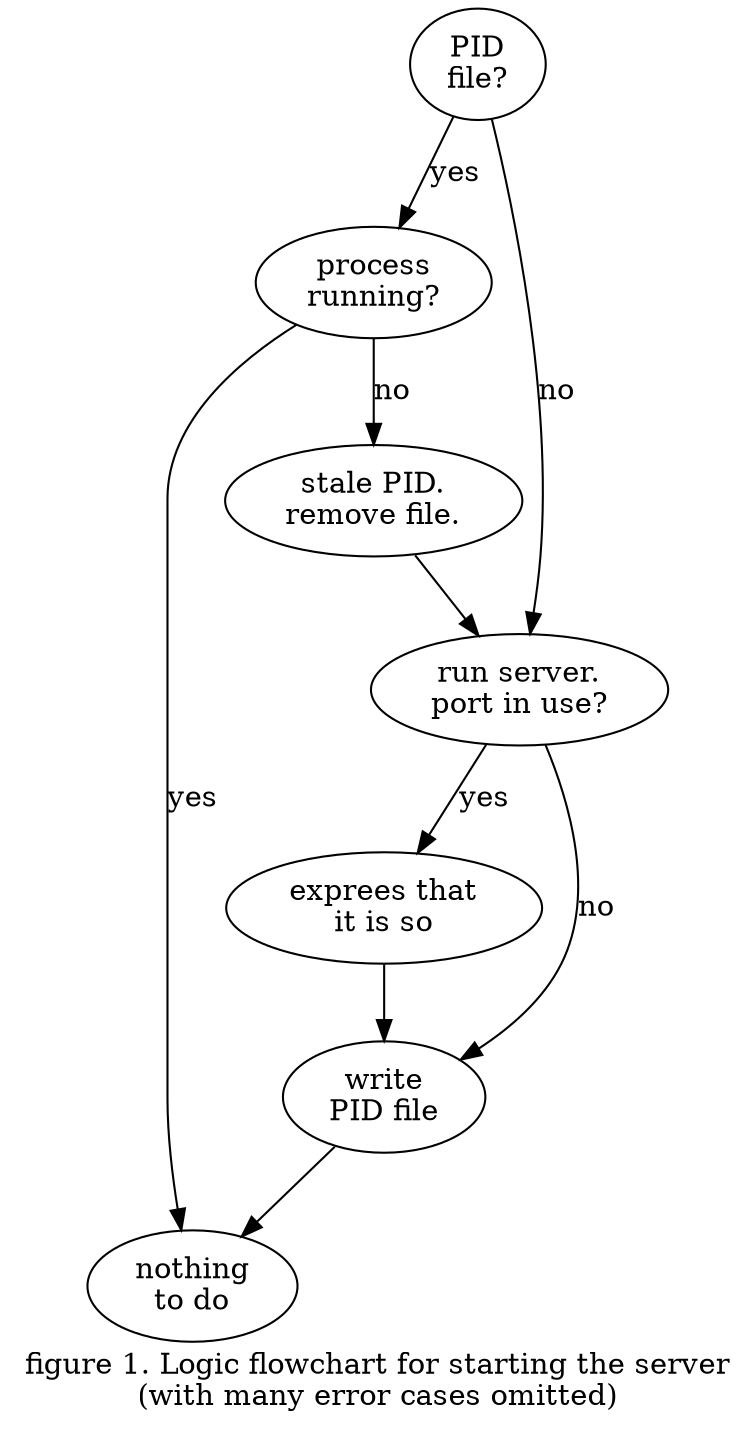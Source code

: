 digraph g {

  label="figure 1. Logic flowchart for starting the server\n(with many error cases omitted)"

  pid_file [ label="PID\nfile?" ]
  pid_file->proc[ label="yes" ]
  pid_file->run_server[ label="no" ]

  proc [ label="process\nrunning?" ]
  proc->nothing_to_do [ label="yes" ]
  proc->stale_PID [ label="no" ]

  stale_PID [ label="stale PID.\nremove file." ]
  stale_PID->run_server

  run_server [ label="run server.\nport in use?" ]
  run_server->express_port_in_use[ label="yes" ]
  run_server->write_PID_file[ label="no" ]

  express_port_in_use [ label="exprees that\nit is so" ]
  express_port_in_use -> write_PID_file

  write_PID_file [ label="write\nPID file" ]
  write_PID_file->nothing_to_do


  nothing_to_do [ label="nothing\nto do" ]


}
